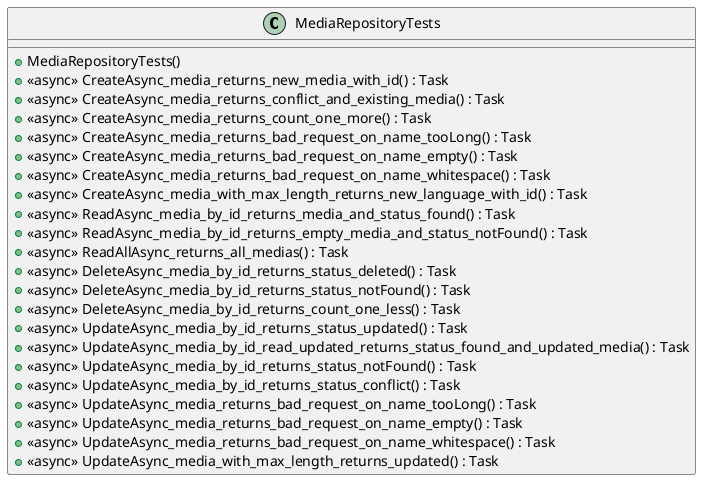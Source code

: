 @startuml
class MediaRepositoryTests {
    + MediaRepositoryTests()
    + <<async>> CreateAsync_media_returns_new_media_with_id() : Task
    + <<async>> CreateAsync_media_returns_conflict_and_existing_media() : Task
    + <<async>> CreateAsync_media_returns_count_one_more() : Task
    + <<async>> CreateAsync_media_returns_bad_request_on_name_tooLong() : Task
    + <<async>> CreateAsync_media_returns_bad_request_on_name_empty() : Task
    + <<async>> CreateAsync_media_returns_bad_request_on_name_whitespace() : Task
    + <<async>> CreateAsync_media_with_max_length_returns_new_language_with_id() : Task
    + <<async>> ReadAsync_media_by_id_returns_media_and_status_found() : Task
    + <<async>> ReadAsync_media_by_id_returns_empty_media_and_status_notFound() : Task
    + <<async>> ReadAllAsync_returns_all_medias() : Task
    + <<async>> DeleteAsync_media_by_id_returns_status_deleted() : Task
    + <<async>> DeleteAsync_media_by_id_returns_status_notFound() : Task
    + <<async>> DeleteAsync_media_by_id_returns_count_one_less() : Task
    + <<async>> UpdateAsync_media_by_id_returns_status_updated() : Task
    + <<async>> UpdateAsync_media_by_id_read_updated_returns_status_found_and_updated_media() : Task
    + <<async>> UpdateAsync_media_by_id_returns_status_notFound() : Task
    + <<async>> UpdateAsync_media_by_id_returns_status_conflict() : Task
    + <<async>> UpdateAsync_media_returns_bad_request_on_name_tooLong() : Task
    + <<async>> UpdateAsync_media_returns_bad_request_on_name_empty() : Task
    + <<async>> UpdateAsync_media_returns_bad_request_on_name_whitespace() : Task
    + <<async>> UpdateAsync_media_with_max_length_returns_updated() : Task
}
@enduml
